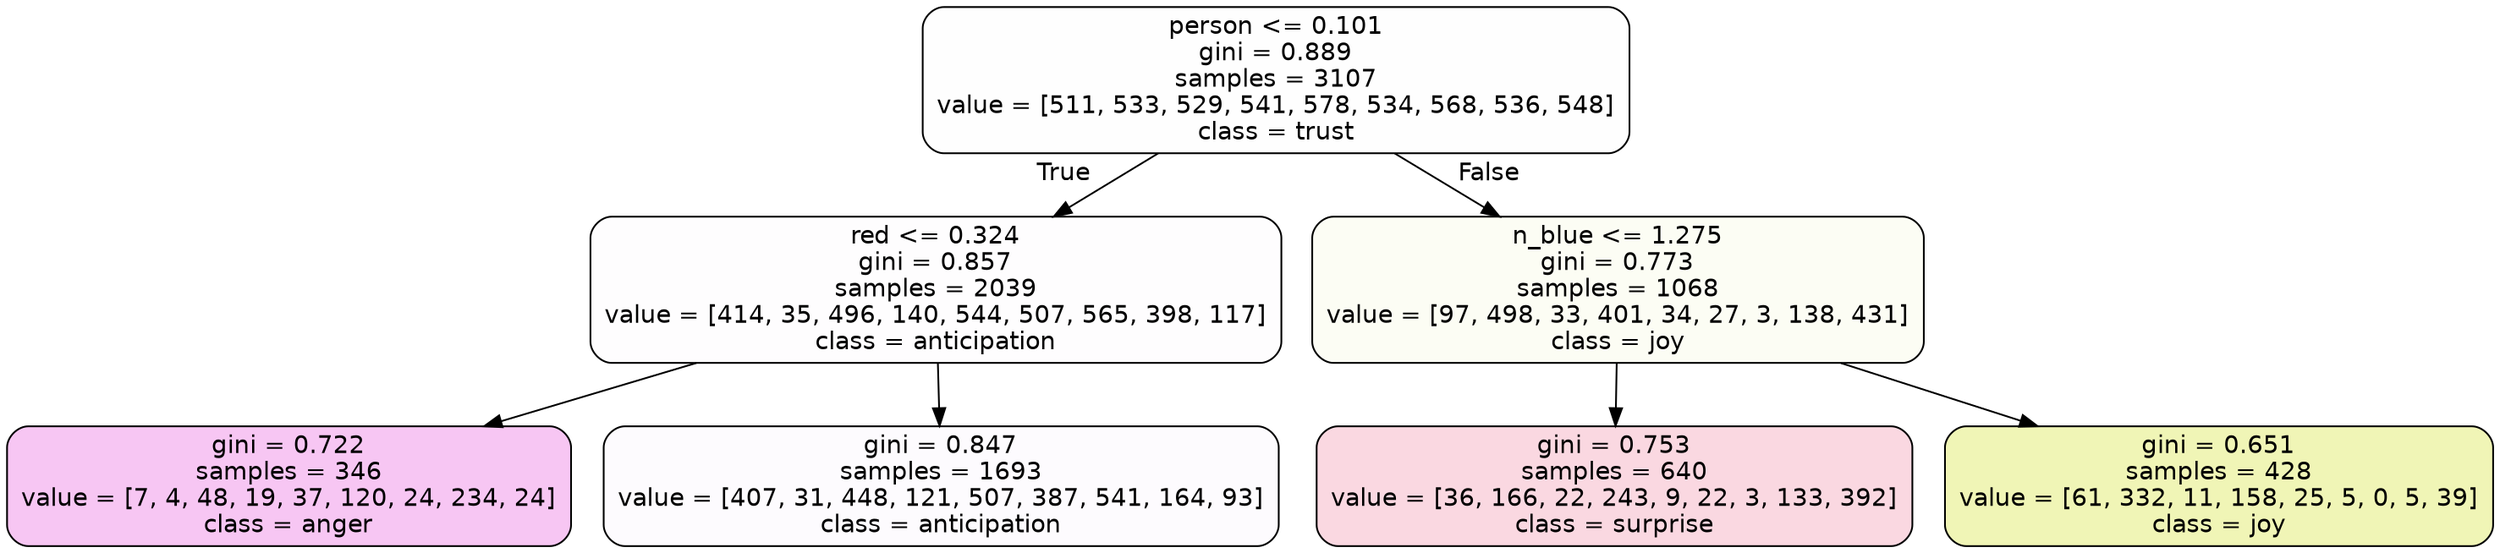 digraph Tree {
node [shape=box, style="filled, rounded", color="black", fontname=helvetica] ;
edge [fontname=helvetica] ;
0 [label="person <= 0.101\ngini = 0.889\nsamples = 3107\nvalue = [511, 533, 529, 541, 578, 534, 568, 536, 548]\nclass = trust", fillcolor="#39d7e501"] ;
1 [label="red <= 0.324\ngini = 0.857\nsamples = 2039\nvalue = [414, 35, 496, 140, 544, 507, 565, 398, 117]\nclass = anticipation", fillcolor="#8139e502"] ;
0 -> 1 [labeldistance=2.5, labelangle=45, headlabel="True"] ;
2 [label="gini = 0.722\nsamples = 346\nvalue = [7, 4, 48, 19, 37, 120, 24, 234, 24]\nclass = anger", fillcolor="#e539d749"] ;
1 -> 2 ;
3 [label="gini = 0.847\nsamples = 1693\nvalue = [407, 31, 448, 121, 507, 387, 541, 164, 93]\nclass = anticipation", fillcolor="#8139e504"] ;
1 -> 3 ;
4 [label="n_blue <= 1.275\ngini = 0.773\nsamples = 1068\nvalue = [97, 498, 33, 401, 34, 27, 3, 138, 431]\nclass = joy", fillcolor="#d7e5390e"] ;
0 -> 4 [labeldistance=2.5, labelangle=-45, headlabel="False"] ;
5 [label="gini = 0.753\nsamples = 640\nvalue = [36, 166, 22, 243, 9, 22, 3, 133, 392]\nclass = surprise", fillcolor="#e5396431"] ;
4 -> 5 ;
6 [label="gini = 0.651\nsamples = 428\nvalue = [61, 332, 11, 158, 25, 5, 0, 5, 39]\nclass = joy", fillcolor="#d7e5395d"] ;
4 -> 6 ;
}